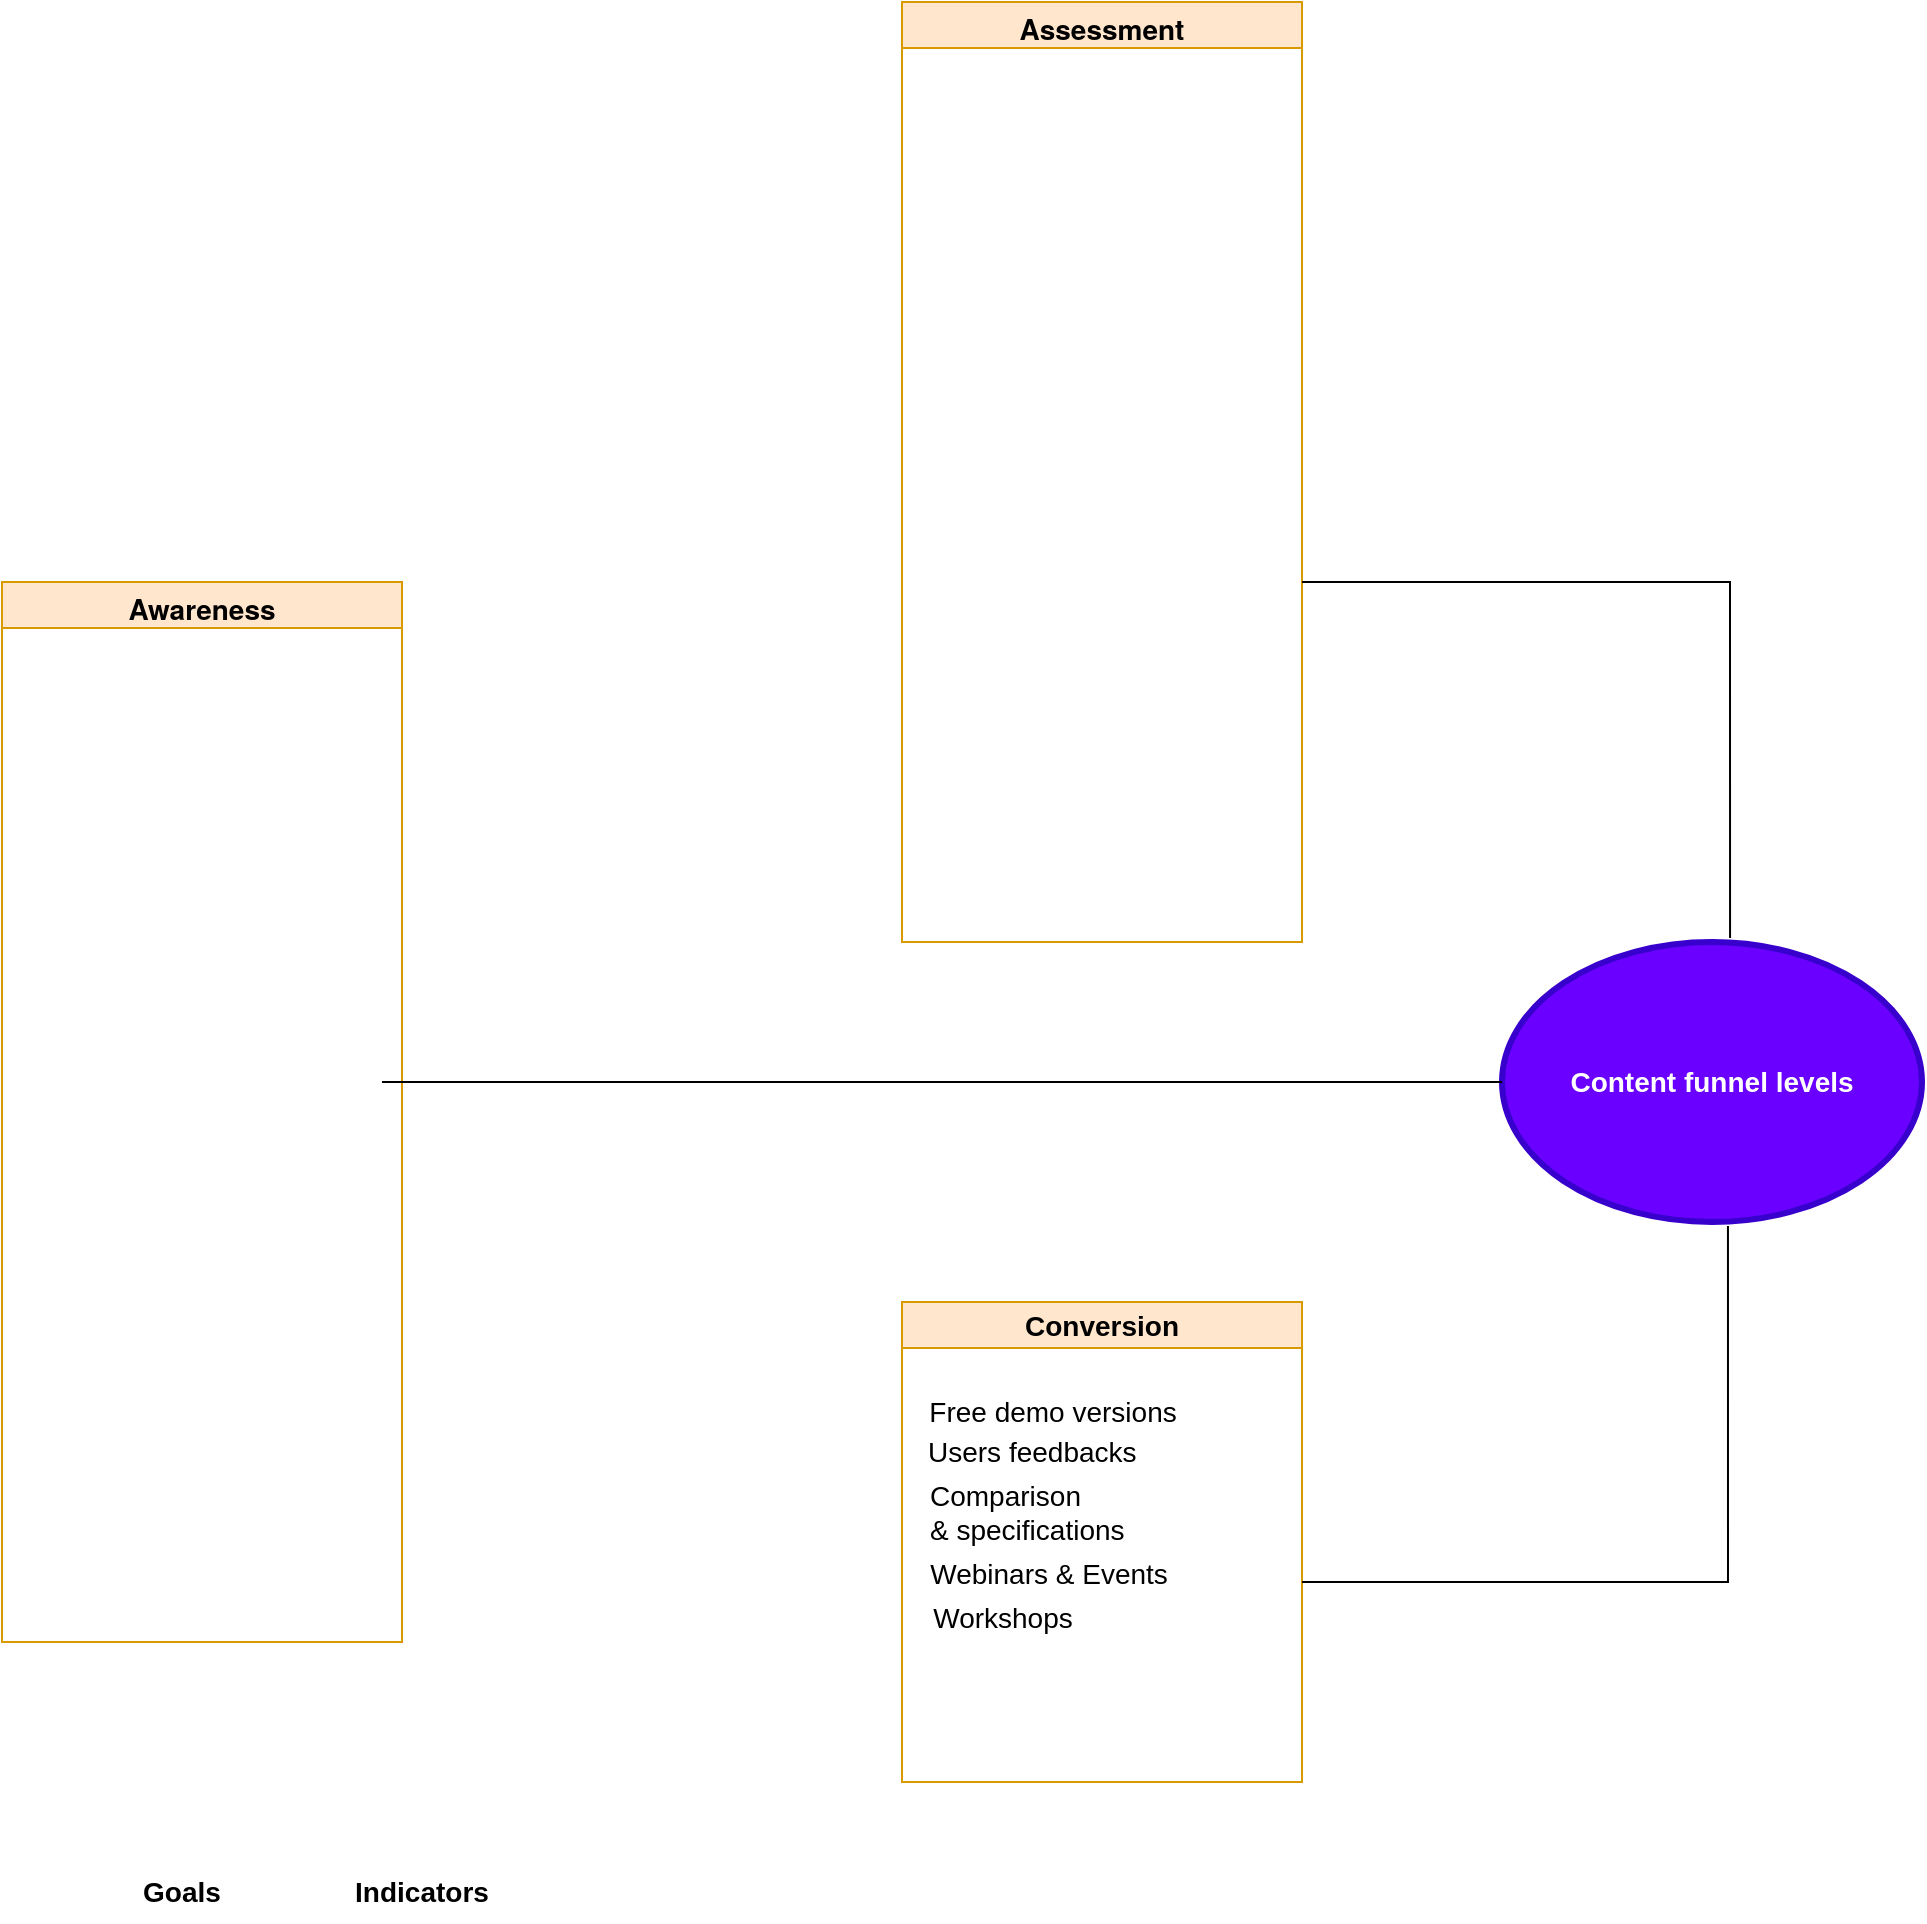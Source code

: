 <mxfile version="20.8.4" type="github">
  <diagram id="W-XU7vy2OOlPiPGa_6Xz" name="Сторінка-1">
    <mxGraphModel dx="1887" dy="1761" grid="1" gridSize="10" guides="1" tooltips="1" connect="1" arrows="1" fold="1" page="1" pageScale="1" pageWidth="827" pageHeight="1169" math="0" shadow="0">
      <root>
        <mxCell id="0" />
        <mxCell id="1" parent="0" />
        <mxCell id="xw8NrH_wL4yB2DSa02c_-1" value="&lt;p style=&quot;margin: 0px; font-variant-numeric: normal; font-variant-east-asian: normal; font-stretch: normal; line-height: normal; font-family: &amp;quot;Helvetica Neue&amp;quot;; text-align: start;&quot; class=&quot;p1&quot;&gt;&lt;font style=&quot;font-size: 14px;&quot;&gt;Assessment&lt;/font&gt;&lt;/p&gt;" style="swimlane;whiteSpace=wrap;html=1;fillColor=#ffe6cc;strokeColor=#d79b00;" vertex="1" parent="1">
          <mxGeometry x="80" y="-80" width="200" height="470" as="geometry" />
        </mxCell>
        <mxCell id="xw8NrH_wL4yB2DSa02c_-2" value="&lt;font style=&quot;font-size: 14px;&quot;&gt;Conversion&lt;/font&gt;" style="swimlane;whiteSpace=wrap;html=1;fillColor=#ffe6cc;strokeColor=#d79b00;" vertex="1" parent="1">
          <mxGeometry x="80" y="570" width="200" height="240" as="geometry" />
        </mxCell>
        <mxCell id="xw8NrH_wL4yB2DSa02c_-8" value="&lt;font style=&quot;font-size: 14px;&quot;&gt;Free demo versions&lt;/font&gt;" style="text;html=1;align=center;verticalAlign=middle;resizable=0;points=[];autosize=1;strokeColor=none;fillColor=none;fontSize=14;" vertex="1" parent="xw8NrH_wL4yB2DSa02c_-2">
          <mxGeometry y="40" width="150" height="30" as="geometry" />
        </mxCell>
        <mxCell id="xw8NrH_wL4yB2DSa02c_-9" value="Users feedbacks" style="text;html=1;align=left;verticalAlign=middle;resizable=0;points=[];autosize=1;strokeColor=none;fillColor=none;fontSize=14;" vertex="1" parent="xw8NrH_wL4yB2DSa02c_-2">
          <mxGeometry x="11" y="60" width="130" height="30" as="geometry" />
        </mxCell>
        <mxCell id="xw8NrH_wL4yB2DSa02c_-10" value="Comparison&amp;nbsp;&lt;br&gt;&amp;amp; specifications" style="text;html=1;align=left;verticalAlign=middle;resizable=0;points=[];autosize=1;strokeColor=none;fillColor=none;fontSize=14;" vertex="1" parent="xw8NrH_wL4yB2DSa02c_-2">
          <mxGeometry x="12" y="80" width="120" height="50" as="geometry" />
        </mxCell>
        <mxCell id="xw8NrH_wL4yB2DSa02c_-11" value="Webinars &amp;amp; Events" style="text;html=1;align=center;verticalAlign=middle;resizable=0;points=[];autosize=1;strokeColor=none;fillColor=none;fontSize=14;" vertex="1" parent="xw8NrH_wL4yB2DSa02c_-2">
          <mxGeometry x="3" y="121" width="140" height="30" as="geometry" />
        </mxCell>
        <mxCell id="xw8NrH_wL4yB2DSa02c_-12" value="Workshops" style="text;html=1;align=center;verticalAlign=middle;resizable=0;points=[];autosize=1;strokeColor=none;fillColor=none;fontSize=14;strokeWidth=3;" vertex="1" parent="xw8NrH_wL4yB2DSa02c_-2">
          <mxGeometry x="5" y="143" width="90" height="30" as="geometry" />
        </mxCell>
        <mxCell id="xw8NrH_wL4yB2DSa02c_-3" value="&lt;p style=&quot;margin: 0px; font-variant-numeric: normal; font-variant-east-asian: normal; font-stretch: normal; line-height: normal; font-family: &amp;quot;Helvetica Neue&amp;quot;; text-align: start;&quot; class=&quot;p1&quot;&gt;&lt;font style=&quot;font-size: 14px;&quot;&gt;Awareness&lt;/font&gt;&lt;/p&gt;" style="swimlane;whiteSpace=wrap;html=1;fillColor=#ffe6cc;strokeColor=#d79b00;" vertex="1" parent="1">
          <mxGeometry x="-370" y="210" width="200" height="530" as="geometry" />
        </mxCell>
        <mxCell id="xw8NrH_wL4yB2DSa02c_-4" value="&lt;font style=&quot;font-size: 14px;&quot;&gt;&lt;b&gt;Content funnel levels&lt;/b&gt;&lt;/font&gt;" style="ellipse;whiteSpace=wrap;html=1;fillColor=#6a00ff;fontColor=#ffffff;strokeColor=#3700CC;strokeWidth=3;" vertex="1" parent="1">
          <mxGeometry x="380" y="390" width="210" height="140" as="geometry" />
        </mxCell>
        <mxCell id="xw8NrH_wL4yB2DSa02c_-5" value="" style="endArrow=none;html=1;rounded=0;fontSize=14;entryX=0;entryY=0.5;entryDx=0;entryDy=0;" edge="1" parent="1" target="xw8NrH_wL4yB2DSa02c_-4">
          <mxGeometry width="50" height="50" relative="1" as="geometry">
            <mxPoint x="-180" y="460" as="sourcePoint" />
            <mxPoint x="290" y="430" as="targetPoint" />
          </mxGeometry>
        </mxCell>
        <mxCell id="xw8NrH_wL4yB2DSa02c_-6" value="" style="endArrow=none;html=1;rounded=0;fontSize=14;exitX=0.543;exitY=-0.014;exitDx=0;exitDy=0;exitPerimeter=0;" edge="1" parent="1" source="xw8NrH_wL4yB2DSa02c_-4">
          <mxGeometry width="50" height="50" relative="1" as="geometry">
            <mxPoint x="390" y="370" as="sourcePoint" />
            <mxPoint x="280" y="210" as="targetPoint" />
            <Array as="points">
              <mxPoint x="494" y="210" />
            </Array>
          </mxGeometry>
        </mxCell>
        <mxCell id="xw8NrH_wL4yB2DSa02c_-7" value="" style="endArrow=none;html=1;rounded=0;fontSize=14;entryX=0.538;entryY=1.014;entryDx=0;entryDy=0;entryPerimeter=0;" edge="1" parent="1" target="xw8NrH_wL4yB2DSa02c_-4">
          <mxGeometry width="50" height="50" relative="1" as="geometry">
            <mxPoint x="280" y="710" as="sourcePoint" />
            <mxPoint x="480" y="660" as="targetPoint" />
            <Array as="points">
              <mxPoint x="493" y="710" />
            </Array>
          </mxGeometry>
        </mxCell>
        <mxCell id="xw8NrH_wL4yB2DSa02c_-17" value="&lt;b&gt;Goals&lt;/b&gt;" style="text;html=1;strokeColor=none;fillColor=none;align=center;verticalAlign=middle;whiteSpace=wrap;rounded=0;strokeWidth=1;fontSize=14;" vertex="1" parent="1">
          <mxGeometry x="-310" y="850" width="60" height="30" as="geometry" />
        </mxCell>
        <mxCell id="xw8NrH_wL4yB2DSa02c_-18" value="&lt;b&gt;Indicators&lt;/b&gt;" style="text;html=1;strokeColor=none;fillColor=none;align=center;verticalAlign=middle;whiteSpace=wrap;rounded=0;strokeWidth=1;fontSize=14;" vertex="1" parent="1">
          <mxGeometry x="-190" y="850" width="60" height="30" as="geometry" />
        </mxCell>
      </root>
    </mxGraphModel>
  </diagram>
</mxfile>
